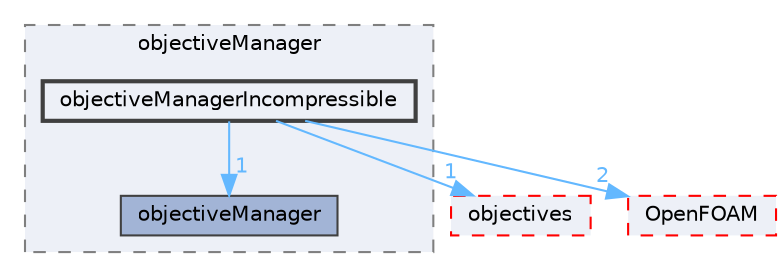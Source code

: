 digraph "src/optimisation/adjointOptimisation/adjoint/objectiveManager/objectiveManagerIncompressible"
{
 // LATEX_PDF_SIZE
  bgcolor="transparent";
  edge [fontname=Helvetica,fontsize=10,labelfontname=Helvetica,labelfontsize=10];
  node [fontname=Helvetica,fontsize=10,shape=box,height=0.2,width=0.4];
  compound=true
  subgraph clusterdir_df4d411816fa2103c27e0f87f824bd4d {
    graph [ bgcolor="#edf0f7", pencolor="grey50", label="objectiveManager", fontname=Helvetica,fontsize=10 style="filled,dashed", URL="dir_df4d411816fa2103c27e0f87f824bd4d.html",tooltip=""]
  dir_7da1a9996074e9098aa6c61f44ae19f3 [label="objectiveManager", fillcolor="#a2b4d6", color="grey25", style="filled", URL="dir_7da1a9996074e9098aa6c61f44ae19f3.html",tooltip=""];
  dir_ebb5e3b89b33e23a5087845c4aebabac [label="objectiveManagerIncompressible", fillcolor="#edf0f7", color="grey25", style="filled,bold", URL="dir_ebb5e3b89b33e23a5087845c4aebabac.html",tooltip=""];
  }
  dir_1b1529705a9baeac752d91ac401dda71 [label="objectives", fillcolor="#edf0f7", color="red", style="filled,dashed", URL="dir_1b1529705a9baeac752d91ac401dda71.html",tooltip=""];
  dir_c5473ff19b20e6ec4dfe5c310b3778a8 [label="OpenFOAM", fillcolor="#edf0f7", color="red", style="filled,dashed", URL="dir_c5473ff19b20e6ec4dfe5c310b3778a8.html",tooltip=""];
  dir_ebb5e3b89b33e23a5087845c4aebabac->dir_1b1529705a9baeac752d91ac401dda71 [headlabel="1", labeldistance=1.5 headhref="dir_002664_002670.html" href="dir_002664_002670.html" color="steelblue1" fontcolor="steelblue1"];
  dir_ebb5e3b89b33e23a5087845c4aebabac->dir_7da1a9996074e9098aa6c61f44ae19f3 [headlabel="1", labeldistance=1.5 headhref="dir_002664_002663.html" href="dir_002664_002663.html" color="steelblue1" fontcolor="steelblue1"];
  dir_ebb5e3b89b33e23a5087845c4aebabac->dir_c5473ff19b20e6ec4dfe5c310b3778a8 [headlabel="2", labeldistance=1.5 headhref="dir_002664_002695.html" href="dir_002664_002695.html" color="steelblue1" fontcolor="steelblue1"];
}
